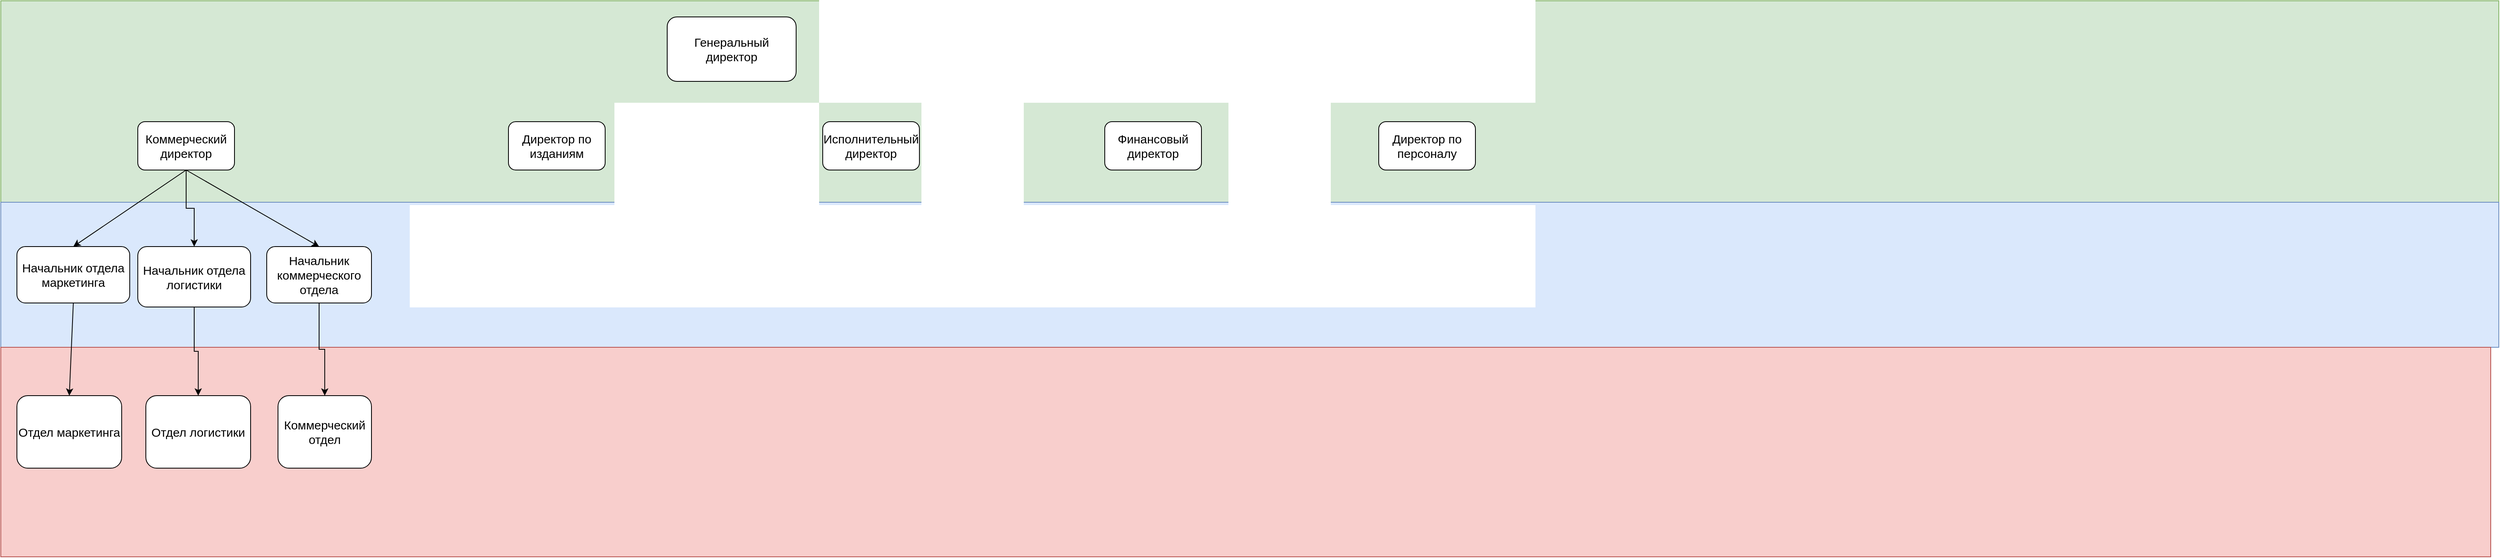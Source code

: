 <mxfile version="20.5.3" type="github">
  <diagram id="e7K2HGBXbl7jM-COD-1a" name="Страница 1">
    <mxGraphModel dx="1038" dy="543" grid="1" gridSize="10" guides="1" tooltips="1" connect="1" arrows="1" fold="1" page="1" pageScale="1" pageWidth="827" pageHeight="1169" math="0" shadow="0">
      <root>
        <mxCell id="0" />
        <mxCell id="1" parent="0" />
        <mxCell id="avOGtX5ej-HssJFbfHju-2" value="" style="rounded=0;whiteSpace=wrap;html=1;fillColor=#d5e8d4;strokeColor=#82b366;" vertex="1" parent="1">
          <mxGeometry width="3100" height="250" as="geometry" />
        </mxCell>
        <mxCell id="avOGtX5ej-HssJFbfHju-3" value="" style="rounded=0;whiteSpace=wrap;html=1;fillColor=#dae8fc;strokeColor=#6c8ebf;" vertex="1" parent="1">
          <mxGeometry y="250" width="3100" height="180" as="geometry" />
        </mxCell>
        <mxCell id="avOGtX5ej-HssJFbfHju-4" value="" style="rounded=0;whiteSpace=wrap;html=1;fillColor=#f8cecc;strokeColor=#b85450;" vertex="1" parent="1">
          <mxGeometry y="430" width="3090" height="260" as="geometry" />
        </mxCell>
        <mxCell id="avOGtX5ej-HssJFbfHju-5" value="&lt;font style=&quot;font-size: 15px;&quot;&gt;Генеральный директор&lt;/font&gt;" style="rounded=1;whiteSpace=wrap;html=1;" vertex="1" parent="1">
          <mxGeometry x="827" y="20" width="160" height="80" as="geometry" />
        </mxCell>
        <mxCell id="avOGtX5ej-HssJFbfHju-7" value="Директор по изданиям" style="rounded=1;whiteSpace=wrap;html=1;fontSize=15;" vertex="1" parent="1">
          <mxGeometry x="630" y="150" width="120" height="60" as="geometry" />
        </mxCell>
        <mxCell id="avOGtX5ej-HssJFbfHju-8" value="Исполнительный директор" style="rounded=1;whiteSpace=wrap;html=1;fontSize=15;" vertex="1" parent="1">
          <mxGeometry x="1020" y="150" width="120" height="60" as="geometry" />
        </mxCell>
        <mxCell id="avOGtX5ej-HssJFbfHju-9" value="Финансовый директор" style="rounded=1;whiteSpace=wrap;html=1;fontSize=15;" vertex="1" parent="1">
          <mxGeometry x="1370" y="150" width="120" height="60" as="geometry" />
        </mxCell>
        <mxCell id="avOGtX5ej-HssJFbfHju-10" value="Директор по персоналу" style="rounded=1;whiteSpace=wrap;html=1;fontSize=15;" vertex="1" parent="1">
          <mxGeometry x="1710" y="150" width="120" height="60" as="geometry" />
        </mxCell>
        <mxCell id="avOGtX5ej-HssJFbfHju-18" value="" style="edgeStyle=orthogonalEdgeStyle;rounded=0;orthogonalLoop=1;jettySize=auto;html=1;fontSize=15;" edge="1" parent="1" source="avOGtX5ej-HssJFbfHju-11" target="avOGtX5ej-HssJFbfHju-13">
          <mxGeometry relative="1" as="geometry" />
        </mxCell>
        <mxCell id="avOGtX5ej-HssJFbfHju-11" value="Коммерческий директор" style="rounded=1;whiteSpace=wrap;html=1;fontSize=15;" vertex="1" parent="1">
          <mxGeometry x="170" y="150" width="120" height="60" as="geometry" />
        </mxCell>
        <mxCell id="avOGtX5ej-HssJFbfHju-12" value="Начальник отдела маркетинга" style="rounded=1;whiteSpace=wrap;html=1;fontSize=15;" vertex="1" parent="1">
          <mxGeometry x="20" y="305" width="140" height="70" as="geometry" />
        </mxCell>
        <mxCell id="avOGtX5ej-HssJFbfHju-23" value="" style="edgeStyle=orthogonalEdgeStyle;rounded=0;orthogonalLoop=1;jettySize=auto;html=1;fontSize=15;" edge="1" parent="1" source="avOGtX5ej-HssJFbfHju-13" target="avOGtX5ej-HssJFbfHju-16">
          <mxGeometry relative="1" as="geometry" />
        </mxCell>
        <mxCell id="avOGtX5ej-HssJFbfHju-13" value="Начальник отдела логистики" style="rounded=1;whiteSpace=wrap;html=1;fontSize=15;" vertex="1" parent="1">
          <mxGeometry x="170" y="305" width="140" height="75" as="geometry" />
        </mxCell>
        <mxCell id="avOGtX5ej-HssJFbfHju-24" value="" style="edgeStyle=orthogonalEdgeStyle;rounded=0;orthogonalLoop=1;jettySize=auto;html=1;fontSize=15;" edge="1" parent="1" source="avOGtX5ej-HssJFbfHju-14" target="avOGtX5ej-HssJFbfHju-17">
          <mxGeometry relative="1" as="geometry" />
        </mxCell>
        <mxCell id="avOGtX5ej-HssJFbfHju-14" value="Начальник коммерческого отдела" style="rounded=1;whiteSpace=wrap;html=1;fontSize=15;" vertex="1" parent="1">
          <mxGeometry x="330" y="305" width="130" height="70" as="geometry" />
        </mxCell>
        <mxCell id="avOGtX5ej-HssJFbfHju-15" value="Отдел маркетинга" style="rounded=1;whiteSpace=wrap;html=1;fontSize=15;" vertex="1" parent="1">
          <mxGeometry x="20" y="490" width="130" height="90" as="geometry" />
        </mxCell>
        <mxCell id="avOGtX5ej-HssJFbfHju-16" value="Отдел логистики" style="rounded=1;whiteSpace=wrap;html=1;fontSize=15;" vertex="1" parent="1">
          <mxGeometry x="180" y="490" width="130" height="90" as="geometry" />
        </mxCell>
        <mxCell id="avOGtX5ej-HssJFbfHju-17" value="Коммерческий отдел" style="rounded=1;whiteSpace=wrap;html=1;fontSize=15;" vertex="1" parent="1">
          <mxGeometry x="344" y="490" width="116" height="90" as="geometry" />
        </mxCell>
        <mxCell id="avOGtX5ej-HssJFbfHju-20" value="" style="endArrow=classic;html=1;rounded=0;fontSize=15;exitX=0.5;exitY=1;exitDx=0;exitDy=0;entryX=0.5;entryY=0;entryDx=0;entryDy=0;" edge="1" parent="1" source="avOGtX5ej-HssJFbfHju-11" target="avOGtX5ej-HssJFbfHju-12">
          <mxGeometry width="50" height="50" relative="1" as="geometry">
            <mxPoint x="520" y="310" as="sourcePoint" />
            <mxPoint x="570" y="260" as="targetPoint" />
          </mxGeometry>
        </mxCell>
        <mxCell id="avOGtX5ej-HssJFbfHju-21" value="" style="endArrow=classic;html=1;rounded=0;fontSize=15;exitX=0.5;exitY=1;exitDx=0;exitDy=0;entryX=0.5;entryY=0;entryDx=0;entryDy=0;" edge="1" parent="1" source="avOGtX5ej-HssJFbfHju-11" target="avOGtX5ej-HssJFbfHju-14">
          <mxGeometry width="50" height="50" relative="1" as="geometry">
            <mxPoint x="290" y="280" as="sourcePoint" />
            <mxPoint x="340" y="230" as="targetPoint" />
          </mxGeometry>
        </mxCell>
        <mxCell id="avOGtX5ej-HssJFbfHju-22" value="" style="endArrow=classic;html=1;rounded=0;fontSize=15;exitX=0.5;exitY=1;exitDx=0;exitDy=0;entryX=0.5;entryY=0;entryDx=0;entryDy=0;" edge="1" parent="1" source="avOGtX5ej-HssJFbfHju-12" target="avOGtX5ej-HssJFbfHju-15">
          <mxGeometry width="50" height="50" relative="1" as="geometry">
            <mxPoint x="520" y="410" as="sourcePoint" />
            <mxPoint x="570" y="360" as="targetPoint" />
          </mxGeometry>
        </mxCell>
      </root>
    </mxGraphModel>
  </diagram>
</mxfile>
